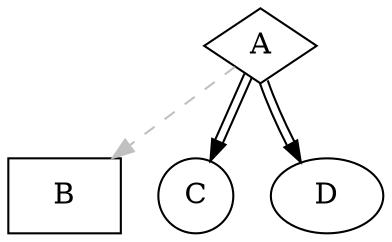 digraph test18446744073709551617 {

  A [shape=diamond]
  B [shape=box]
  C [shape=box]
  C [shape=circle]

  A -> B [style=dashed, color=grey]
  A -> C [color="black:invis:black"]
  A -> D [color="black:invis:black"]
  A -> D [penwidth=170141183460469231731687303715884105729, arrowhead=none]

}
